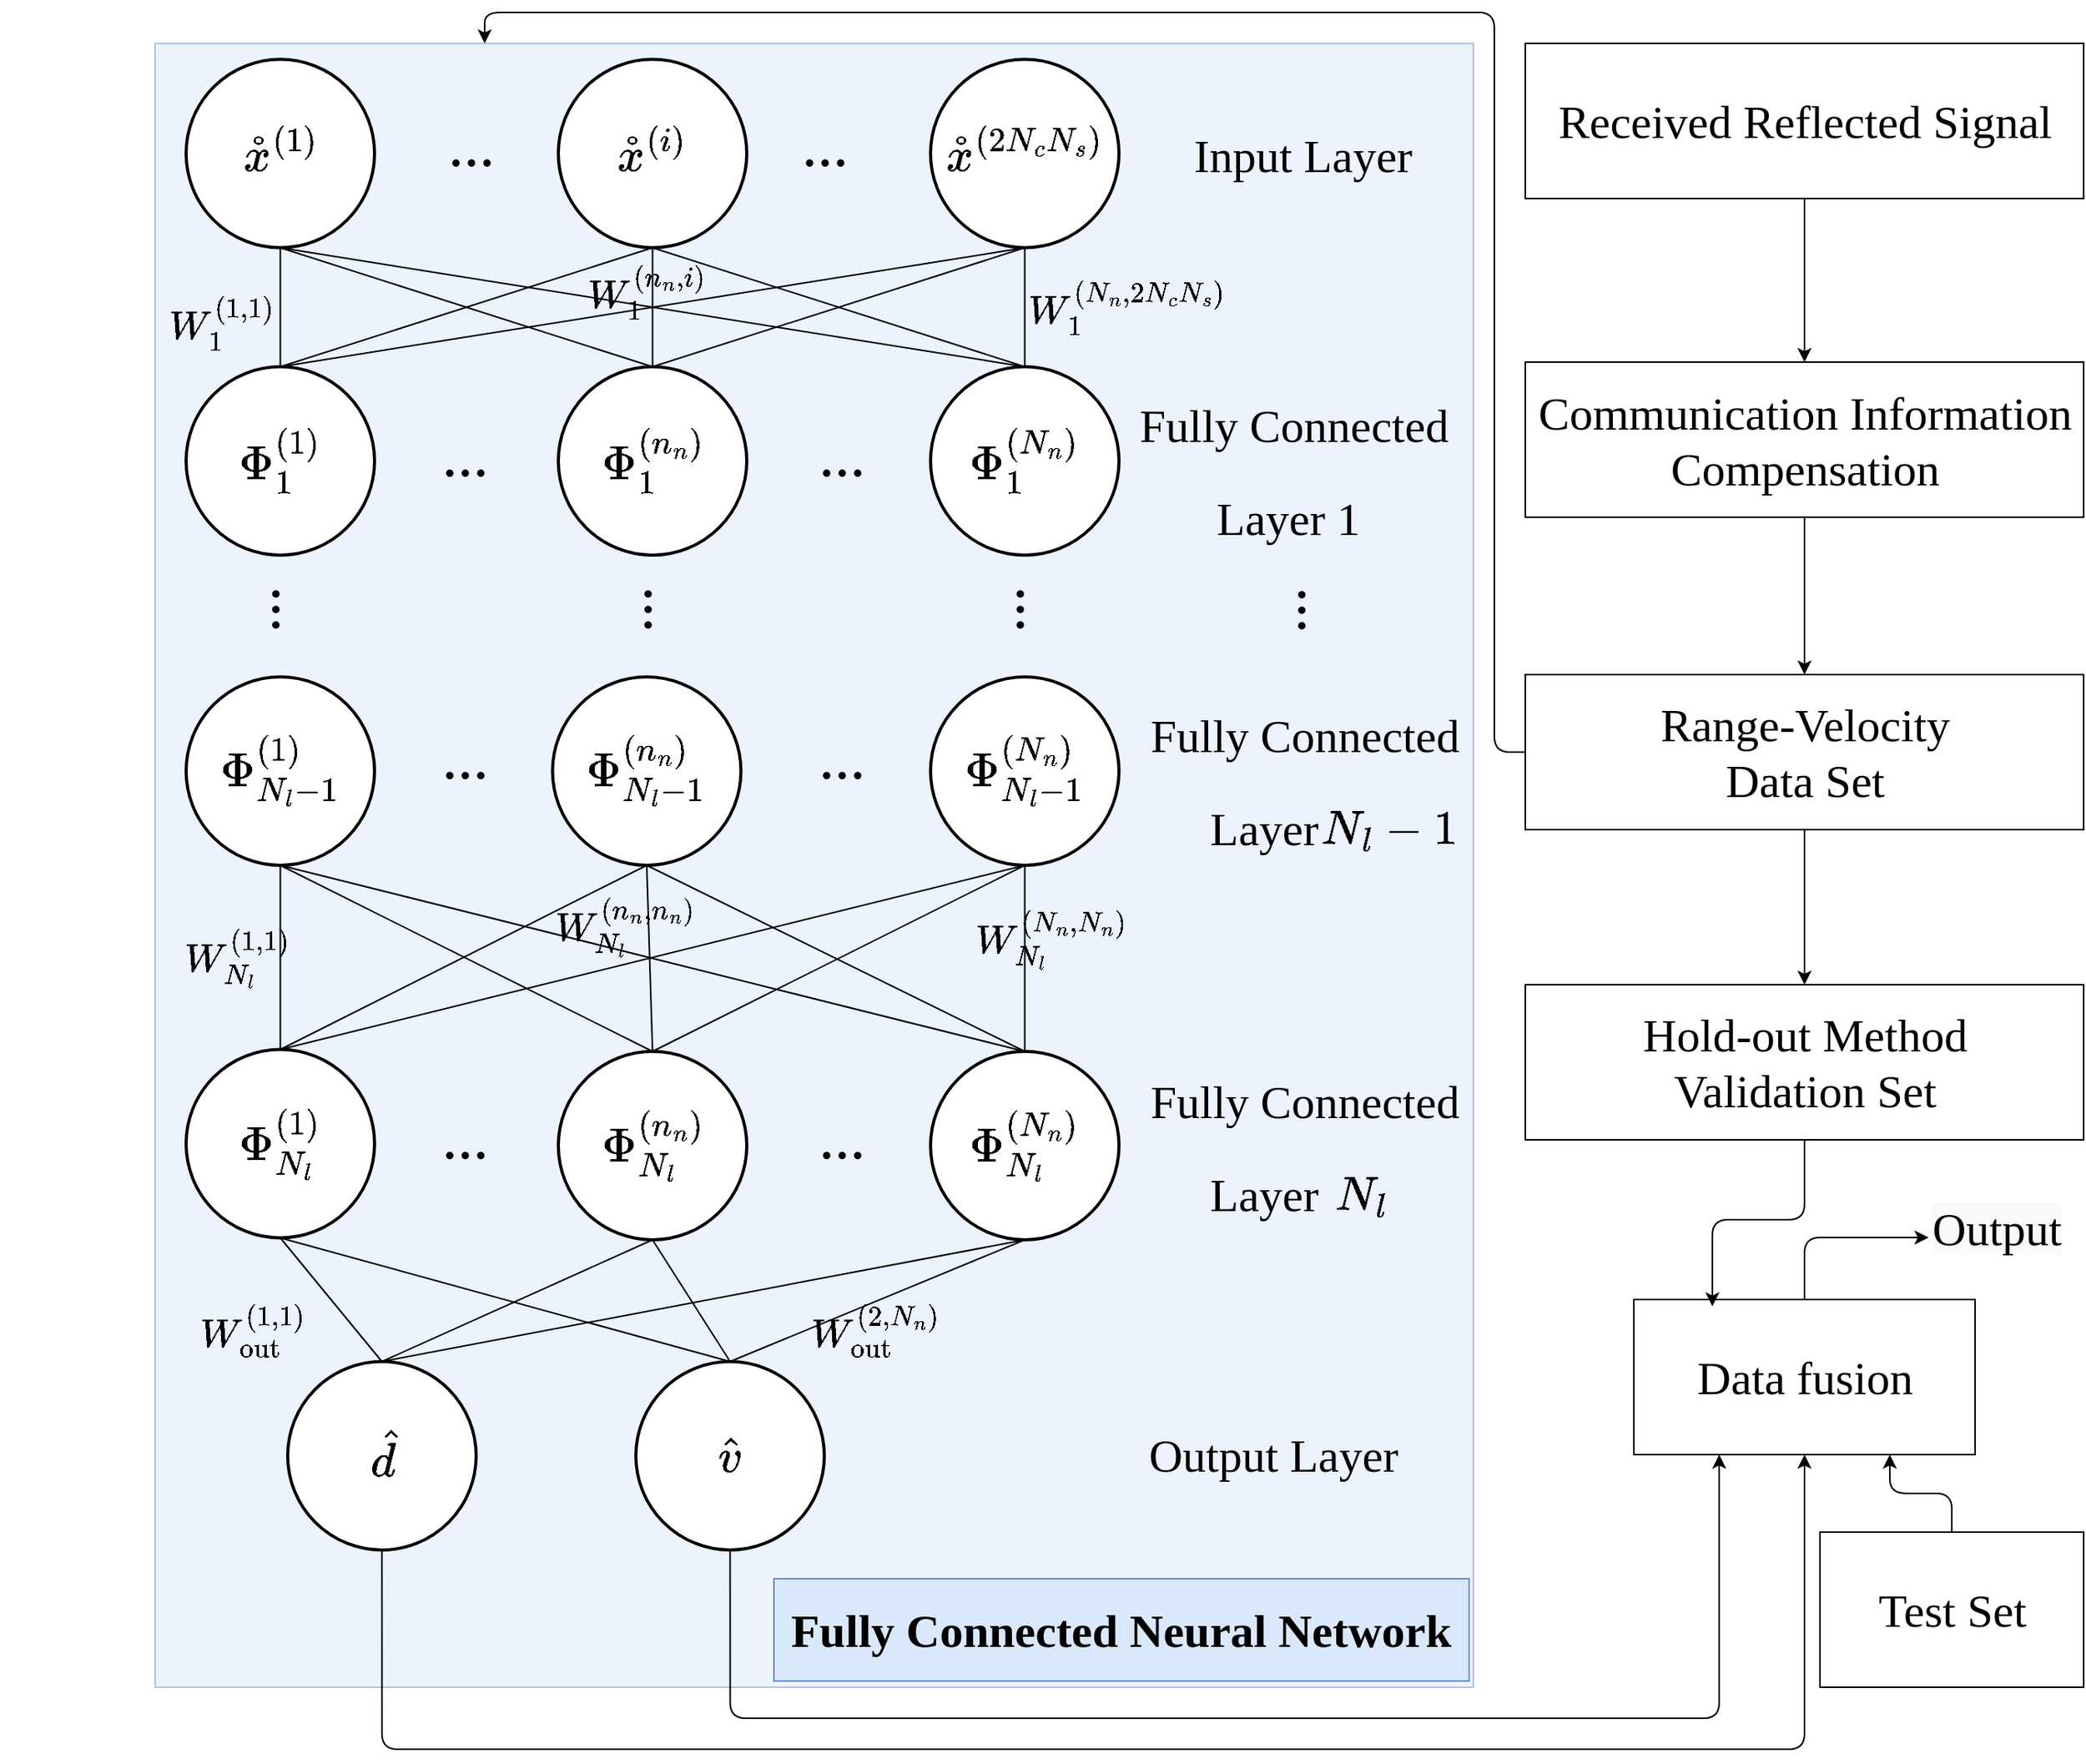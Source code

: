 <mxfile version="20.8.21" type="github"><diagram id="Nr91gBnzZNPVa7OQCYuw" name="第 1 页"><mxGraphModel dx="2608" dy="576" grid="1" gridSize="10" guides="1" tooltips="1" connect="1" arrows="1" fold="1" page="1" pageScale="1" pageWidth="827" pageHeight="1169" math="1" shadow="0"><root><mxCell id="0"/><mxCell id="1" parent="0"/><mxCell id="OwIFoiRJL9QfCj11o62w-57" value="" style="rounded=0;whiteSpace=wrap;html=1;fontFamily=Times New Roman;fontSize=30;fillColor=#dae8fc;strokeColor=#6c8ebf;opacity=50;" parent="1" vertex="1"><mxGeometry x="-960" y="390" width="850" height="1060" as="geometry"/></mxCell><mxCell id="M2UcmTgwvu7eOfn9CfLt-80" style="edgeStyle=orthogonalEdgeStyle;rounded=1;orthogonalLoop=1;jettySize=auto;html=1;exitX=0.5;exitY=1;exitDx=0;exitDy=0;entryX=0.5;entryY=0;entryDx=0;entryDy=0;fontFamily=Times New Roman;fontSize=30;endArrow=classic;endFill=1;" parent="1" source="OwIFoiRJL9QfCj11o62w-5" target="OwIFoiRJL9QfCj11o62w-6" edge="1"><mxGeometry relative="1" as="geometry"/></mxCell><mxCell id="OwIFoiRJL9QfCj11o62w-5" value="&lt;font style=&quot;font-size: 30px;&quot;&gt;Received Reflected Signal&lt;/font&gt;" style="rounded=0;whiteSpace=wrap;html=1;fontFamily=Times New Roman;fontSize=24;" parent="1" vertex="1"><mxGeometry x="-76.5" y="390" width="360" height="100" as="geometry"/></mxCell><mxCell id="M2UcmTgwvu7eOfn9CfLt-79" style="edgeStyle=orthogonalEdgeStyle;rounded=1;orthogonalLoop=1;jettySize=auto;html=1;exitX=0.5;exitY=1;exitDx=0;exitDy=0;entryX=0.5;entryY=0;entryDx=0;entryDy=0;fontFamily=Times New Roman;fontSize=30;endArrow=classic;endFill=1;" parent="1" source="OwIFoiRJL9QfCj11o62w-6" target="OwIFoiRJL9QfCj11o62w-74" edge="1"><mxGeometry relative="1" as="geometry"/></mxCell><mxCell id="OwIFoiRJL9QfCj11o62w-6" value="&lt;font style=&quot;font-size: 30px;&quot;&gt;Communication Information Compensation&lt;/font&gt;" style="rounded=0;whiteSpace=wrap;html=1;fontFamily=Times New Roman;fontSize=24;" parent="1" vertex="1"><mxGeometry x="-76.5" y="595.5" width="360" height="100" as="geometry"/></mxCell><mxCell id="M2UcmTgwvu7eOfn9CfLt-77" style="edgeStyle=orthogonalEdgeStyle;rounded=1;orthogonalLoop=1;jettySize=auto;html=1;exitX=0.5;exitY=0;exitDx=0;exitDy=0;entryX=0;entryY=0.5;entryDx=0;entryDy=0;fontFamily=Times New Roman;fontSize=30;endArrow=classic;endFill=1;" parent="1" source="OwIFoiRJL9QfCj11o62w-9" target="M2UcmTgwvu7eOfn9CfLt-67" edge="1"><mxGeometry relative="1" as="geometry"/></mxCell><mxCell id="OwIFoiRJL9QfCj11o62w-9" value="&lt;font style=&quot;font-size: 30px;&quot;&gt;Data fusion&lt;/font&gt;" style="rounded=0;whiteSpace=wrap;html=1;fontFamily=Times New Roman;fontSize=24;" parent="1" vertex="1"><mxGeometry x="-6.5" y="1200" width="220" height="100" as="geometry"/></mxCell><mxCell id="OwIFoiRJL9QfCj11o62w-21" value="&lt;font style=&quot;font-size: 40px;&quot;&gt;...&lt;/font&gt;" style="text;html=1;strokeColor=none;fillColor=none;align=center;verticalAlign=middle;whiteSpace=wrap;rounded=0;fontFamily=Times New Roman;fontSize=30;movable=1;resizable=1;rotatable=1;deletable=1;editable=1;connectable=1;" parent="1" vertex="1"><mxGeometry x="-558" y="440" width="60" height="30" as="geometry"/></mxCell><mxCell id="OwIFoiRJL9QfCj11o62w-37" value="&lt;font style=&quot;font-size: 30px;&quot;&gt;Input Layer&amp;nbsp;&lt;/font&gt;" style="text;html=1;strokeColor=none;fillColor=none;align=center;verticalAlign=middle;whiteSpace=wrap;rounded=0;fontFamily=Times New Roman;fontSize=50;" parent="1" vertex="1"><mxGeometry x="-356.5" y="440" width="280" height="30" as="geometry"/></mxCell><mxCell id="M2UcmTgwvu7eOfn9CfLt-72" style="edgeStyle=none;rounded=0;orthogonalLoop=1;jettySize=auto;html=1;exitX=0.5;exitY=1;exitDx=0;exitDy=0;entryX=0.5;entryY=0;entryDx=0;entryDy=0;fontFamily=Times New Roman;fontSize=30;endArrow=classic;endFill=1;" parent="1" source="OwIFoiRJL9QfCj11o62w-74" target="OwIFoiRJL9QfCj11o62w-76" edge="1"><mxGeometry relative="1" as="geometry"/></mxCell><mxCell id="M2UcmTgwvu7eOfn9CfLt-78" style="edgeStyle=orthogonalEdgeStyle;rounded=1;orthogonalLoop=1;jettySize=auto;html=1;exitX=0;exitY=0.5;exitDx=0;exitDy=0;entryX=0.25;entryY=0;entryDx=0;entryDy=0;fontFamily=Times New Roman;fontSize=30;endArrow=classic;endFill=1;" parent="1" source="OwIFoiRJL9QfCj11o62w-74" target="OwIFoiRJL9QfCj11o62w-57" edge="1"><mxGeometry relative="1" as="geometry"/></mxCell><mxCell id="OwIFoiRJL9QfCj11o62w-74" value="&lt;font style=&quot;font-size: 30px;&quot;&gt;Range-Velocity &lt;br&gt;Data Set&lt;/font&gt;" style="rounded=0;whiteSpace=wrap;html=1;fontFamily=Times New Roman;fontSize=24;" parent="1" vertex="1"><mxGeometry x="-76.5" y="797" width="360" height="100" as="geometry"/></mxCell><mxCell id="M2UcmTgwvu7eOfn9CfLt-76" style="edgeStyle=orthogonalEdgeStyle;rounded=1;orthogonalLoop=1;jettySize=auto;html=1;exitX=0.5;exitY=1;exitDx=0;exitDy=0;entryX=0.23;entryY=0.044;entryDx=0;entryDy=0;entryPerimeter=0;fontFamily=Times New Roman;fontSize=30;endArrow=classic;endFill=1;" parent="1" source="OwIFoiRJL9QfCj11o62w-76" target="OwIFoiRJL9QfCj11o62w-9" edge="1"><mxGeometry relative="1" as="geometry"/></mxCell><mxCell id="OwIFoiRJL9QfCj11o62w-76" value="&lt;font style=&quot;font-size: 30px;&quot;&gt;Hold-out Method&lt;br&gt;Validation Set&lt;/font&gt;" style="rounded=0;whiteSpace=wrap;html=1;fontFamily=Times New Roman;fontSize=24;" parent="1" vertex="1"><mxGeometry x="-76.5" y="997" width="360" height="100" as="geometry"/></mxCell><mxCell id="M2UcmTgwvu7eOfn9CfLt-81" style="edgeStyle=orthogonalEdgeStyle;rounded=1;orthogonalLoop=1;jettySize=auto;html=1;exitX=0.5;exitY=0;exitDx=0;exitDy=0;fontFamily=Times New Roman;fontSize=30;endArrow=classic;endFill=1;entryX=0.75;entryY=1;entryDx=0;entryDy=0;" parent="1" source="OwIFoiRJL9QfCj11o62w-77" target="OwIFoiRJL9QfCj11o62w-9" edge="1"><mxGeometry relative="1" as="geometry"><mxPoint x="280" y="1180" as="targetPoint"/></mxGeometry></mxCell><mxCell id="OwIFoiRJL9QfCj11o62w-77" value="&lt;font style=&quot;font-size: 30px;&quot;&gt;Test Set&lt;/font&gt;" style="rounded=0;whiteSpace=wrap;html=1;fontFamily=Times New Roman;fontSize=24;" parent="1" vertex="1"><mxGeometry x="113.5" y="1350" width="170" height="100" as="geometry"/></mxCell><mxCell id="M2UcmTgwvu7eOfn9CfLt-47" style="edgeStyle=none;rounded=0;orthogonalLoop=1;jettySize=auto;html=1;exitX=0.5;exitY=1;exitDx=0;exitDy=0;entryX=0.5;entryY=0;entryDx=0;entryDy=0;fontSize=40;endArrow=none;endFill=0;movable=0;resizable=0;rotatable=0;deletable=0;editable=0;connectable=0;" parent="1" source="M2UcmTgwvu7eOfn9CfLt-4" target="M2UcmTgwvu7eOfn9CfLt-13" edge="1"><mxGeometry relative="1" as="geometry"/></mxCell><mxCell id="M2UcmTgwvu7eOfn9CfLt-48" style="edgeStyle=none;rounded=0;orthogonalLoop=1;jettySize=auto;html=1;exitX=0.5;exitY=1;exitDx=0;exitDy=0;entryX=0.5;entryY=0;entryDx=0;entryDy=0;fontSize=40;endArrow=none;endFill=0;movable=0;resizable=0;rotatable=0;deletable=0;editable=0;connectable=0;" parent="1" source="M2UcmTgwvu7eOfn9CfLt-4" target="M2UcmTgwvu7eOfn9CfLt-14" edge="1"><mxGeometry relative="1" as="geometry"/></mxCell><mxCell id="M2UcmTgwvu7eOfn9CfLt-49" style="edgeStyle=none;rounded=0;orthogonalLoop=1;jettySize=auto;html=1;exitX=0.5;exitY=1;exitDx=0;exitDy=0;entryX=0.5;entryY=0;entryDx=0;entryDy=0;fontSize=40;endArrow=none;endFill=0;movable=0;resizable=0;rotatable=0;deletable=0;editable=0;connectable=0;" parent="1" source="M2UcmTgwvu7eOfn9CfLt-4" target="M2UcmTgwvu7eOfn9CfLt-15" edge="1"><mxGeometry relative="1" as="geometry"/></mxCell><mxCell id="M2UcmTgwvu7eOfn9CfLt-4" value="&lt;span style=&quot;font-family: &amp;quot;Times New Roman&amp;quot;; font-size: 30px;&quot;&gt;$$\mathring{x}^{(2N_cN_s)}$$&lt;/span&gt;" style="ellipse;whiteSpace=wrap;html=1;aspect=fixed;strokeWidth=2;" parent="1" vertex="1"><mxGeometry x="-460" y="400.25" width="121.5" height="121.5" as="geometry"/></mxCell><mxCell id="M2UcmTgwvu7eOfn9CfLt-44" style="edgeStyle=none;rounded=0;orthogonalLoop=1;jettySize=auto;html=1;exitX=0.5;exitY=1;exitDx=0;exitDy=0;entryX=0.5;entryY=0;entryDx=0;entryDy=0;fontSize=40;endArrow=none;endFill=0;movable=0;resizable=0;rotatable=0;deletable=0;editable=0;connectable=0;" parent="1" source="M2UcmTgwvu7eOfn9CfLt-5" target="M2UcmTgwvu7eOfn9CfLt-13" edge="1"><mxGeometry relative="1" as="geometry"/></mxCell><mxCell id="M2UcmTgwvu7eOfn9CfLt-45" style="edgeStyle=none;rounded=0;orthogonalLoop=1;jettySize=auto;html=1;exitX=0.5;exitY=1;exitDx=0;exitDy=0;entryX=0.5;entryY=0;entryDx=0;entryDy=0;fontSize=40;endArrow=none;endFill=0;movable=0;resizable=0;rotatable=0;deletable=0;editable=0;connectable=0;" parent="1" source="M2UcmTgwvu7eOfn9CfLt-5" target="M2UcmTgwvu7eOfn9CfLt-14" edge="1"><mxGeometry relative="1" as="geometry"/></mxCell><mxCell id="M2UcmTgwvu7eOfn9CfLt-46" style="edgeStyle=none;rounded=0;orthogonalLoop=1;jettySize=auto;html=1;exitX=0.5;exitY=1;exitDx=0;exitDy=0;entryX=0.5;entryY=0;entryDx=0;entryDy=0;fontSize=40;endArrow=none;endFill=0;movable=0;resizable=0;rotatable=0;deletable=0;editable=0;connectable=0;" parent="1" source="M2UcmTgwvu7eOfn9CfLt-5" target="M2UcmTgwvu7eOfn9CfLt-15" edge="1"><mxGeometry relative="1" as="geometry"/></mxCell><mxCell id="M2UcmTgwvu7eOfn9CfLt-5" value="&lt;span style=&quot;font-family: &amp;quot;Times New Roman&amp;quot;; font-size: 30px;&quot;&gt;$$\mathring{x}^{(i)}$$&lt;/span&gt;" style="ellipse;whiteSpace=wrap;html=1;aspect=fixed;strokeWidth=2;" parent="1" vertex="1"><mxGeometry x="-700" y="400.25" width="121.5" height="121.5" as="geometry"/></mxCell><mxCell id="M2UcmTgwvu7eOfn9CfLt-38" style="edgeStyle=none;rounded=0;orthogonalLoop=1;jettySize=auto;html=1;exitX=0.5;exitY=1;exitDx=0;exitDy=0;entryX=0.5;entryY=0;entryDx=0;entryDy=0;fontSize=40;endArrow=none;endFill=0;movable=0;resizable=0;rotatable=0;deletable=0;editable=0;connectable=0;" parent="1" source="M2UcmTgwvu7eOfn9CfLt-9" target="M2UcmTgwvu7eOfn9CfLt-13" edge="1"><mxGeometry relative="1" as="geometry"/></mxCell><mxCell id="M2UcmTgwvu7eOfn9CfLt-39" style="edgeStyle=none;rounded=0;orthogonalLoop=1;jettySize=auto;html=1;exitX=0.5;exitY=1;exitDx=0;exitDy=0;entryX=0.5;entryY=0;entryDx=0;entryDy=0;fontSize=40;endArrow=none;endFill=0;movable=0;resizable=0;rotatable=0;deletable=0;editable=0;connectable=0;" parent="1" source="M2UcmTgwvu7eOfn9CfLt-9" target="M2UcmTgwvu7eOfn9CfLt-14" edge="1"><mxGeometry relative="1" as="geometry"/></mxCell><mxCell id="M2UcmTgwvu7eOfn9CfLt-40" style="edgeStyle=none;rounded=0;orthogonalLoop=1;jettySize=auto;html=1;exitX=0.5;exitY=1;exitDx=0;exitDy=0;entryX=0.5;entryY=0;entryDx=0;entryDy=0;fontSize=40;endArrow=none;endFill=0;movable=0;resizable=0;rotatable=0;deletable=0;editable=0;connectable=0;" parent="1" source="M2UcmTgwvu7eOfn9CfLt-9" target="M2UcmTgwvu7eOfn9CfLt-15" edge="1"><mxGeometry relative="1" as="geometry"/></mxCell><mxCell id="M2UcmTgwvu7eOfn9CfLt-9" value="&lt;span style=&quot;font-family: &amp;quot;Times New Roman&amp;quot;; font-size: 30px;&quot;&gt;$$\mathring{x}^{(1)}$$&lt;/span&gt;" style="ellipse;whiteSpace=wrap;html=1;aspect=fixed;strokeWidth=2;" parent="1" vertex="1"><mxGeometry x="-940" y="400.25" width="121.5" height="121.5" as="geometry"/></mxCell><mxCell id="M2UcmTgwvu7eOfn9CfLt-11" value="&lt;font style=&quot;font-size: 40px;&quot;&gt;...&lt;/font&gt;" style="text;html=1;strokeColor=none;fillColor=none;align=center;verticalAlign=middle;whiteSpace=wrap;rounded=0;fontFamily=Times New Roman;fontSize=30;movable=1;resizable=1;rotatable=1;deletable=1;editable=1;connectable=1;" parent="1" vertex="1"><mxGeometry x="-786.5" y="440" width="60" height="30" as="geometry"/></mxCell><mxCell id="M2UcmTgwvu7eOfn9CfLt-13" value="&lt;span style=&quot;font-family: &amp;quot;Times New Roman&amp;quot;; font-size: 30px;&quot;&gt;$${\Phi}_{1}^{(1)}$$&lt;/span&gt;" style="ellipse;whiteSpace=wrap;html=1;aspect=fixed;strokeWidth=2;" parent="1" vertex="1"><mxGeometry x="-940" y="598.5" width="121.5" height="121.5" as="geometry"/></mxCell><mxCell id="M2UcmTgwvu7eOfn9CfLt-14" value="&lt;span style=&quot;font-family: &amp;quot;Times New Roman&amp;quot;; font-size: 30px;&quot;&gt;$${\Phi}_{1}^{(n_n)}$$&lt;/span&gt;" style="ellipse;whiteSpace=wrap;html=1;aspect=fixed;strokeWidth=2;" parent="1" vertex="1"><mxGeometry x="-700" y="598.5" width="121.5" height="121.5" as="geometry"/></mxCell><mxCell id="M2UcmTgwvu7eOfn9CfLt-15" value="&lt;span style=&quot;font-family: &amp;quot;Times New Roman&amp;quot;; font-size: 30px;&quot;&gt;$${\Phi}_{1}^{(N_n)}$$&lt;/span&gt;" style="ellipse;whiteSpace=wrap;html=1;aspect=fixed;strokeWidth=2;" parent="1" vertex="1"><mxGeometry x="-460" y="598.5" width="121.5" height="121.5" as="geometry"/></mxCell><mxCell id="M2UcmTgwvu7eOfn9CfLt-16" value="&lt;font style=&quot;font-size: 40px;&quot;&gt;...&lt;/font&gt;" style="text;html=1;strokeColor=none;fillColor=none;align=center;verticalAlign=middle;whiteSpace=wrap;rounded=0;fontFamily=Times New Roman;fontSize=30;movable=1;resizable=1;rotatable=1;deletable=1;editable=1;connectable=1;" parent="1" vertex="1"><mxGeometry x="-547.25" y="640" width="60" height="30" as="geometry"/></mxCell><mxCell id="M2UcmTgwvu7eOfn9CfLt-59" style="edgeStyle=none;rounded=0;orthogonalLoop=1;jettySize=auto;html=1;exitX=0.5;exitY=1;exitDx=0;exitDy=0;entryX=0.5;entryY=0;entryDx=0;entryDy=0;fontSize=40;endArrow=none;endFill=0;movable=0;resizable=0;rotatable=0;deletable=0;editable=0;connectable=0;" parent="1" source="M2UcmTgwvu7eOfn9CfLt-22" target="XeoROwiILn2AdARiK8tl-6" edge="1"><mxGeometry relative="1" as="geometry"><mxPoint x="-879.25" y="1100" as="targetPoint"/></mxGeometry></mxCell><mxCell id="XeoROwiILn2AdARiK8tl-16" style="edgeStyle=none;rounded=0;orthogonalLoop=1;jettySize=auto;html=1;exitX=0.5;exitY=1;exitDx=0;exitDy=0;entryX=0.5;entryY=0;entryDx=0;entryDy=0;endArrow=none;endFill=0;movable=0;resizable=0;rotatable=0;deletable=0;editable=0;connectable=0;" parent="1" source="M2UcmTgwvu7eOfn9CfLt-22" target="XeoROwiILn2AdARiK8tl-5" edge="1"><mxGeometry relative="1" as="geometry"><mxPoint x="-749.25" y="1100" as="targetPoint"/></mxGeometry></mxCell><mxCell id="M2UcmTgwvu7eOfn9CfLt-22" value="&lt;span style=&quot;font-family: &amp;quot;Times New Roman&amp;quot;; font-size: 30px;&quot;&gt;$${\Phi}_{N_l}^{(1)}$$&lt;/span&gt;" style="ellipse;whiteSpace=wrap;html=1;aspect=fixed;strokeWidth=2;" parent="1" vertex="1"><mxGeometry x="-940" y="1038.75" width="121.5" height="121.5" as="geometry"/></mxCell><mxCell id="M2UcmTgwvu7eOfn9CfLt-60" style="edgeStyle=none;rounded=0;orthogonalLoop=1;jettySize=auto;html=1;exitX=0.5;exitY=1;exitDx=0;exitDy=0;fontSize=40;endArrow=none;endFill=0;entryX=0.5;entryY=0;entryDx=0;entryDy=0;movable=0;resizable=0;rotatable=0;deletable=0;editable=0;connectable=0;" parent="1" source="M2UcmTgwvu7eOfn9CfLt-23" target="XeoROwiILn2AdARiK8tl-5" edge="1"><mxGeometry relative="1" as="geometry"><mxPoint x="-879.25" y="1100" as="targetPoint"/></mxGeometry></mxCell><mxCell id="XeoROwiILn2AdARiK8tl-19" style="edgeStyle=none;rounded=0;orthogonalLoop=1;jettySize=auto;html=1;exitX=0.5;exitY=1;exitDx=0;exitDy=0;entryX=0.5;entryY=0;entryDx=0;entryDy=0;endArrow=none;endFill=0;movable=0;resizable=0;rotatable=0;deletable=0;editable=0;connectable=0;" parent="1" source="M2UcmTgwvu7eOfn9CfLt-23" target="XeoROwiILn2AdARiK8tl-6" edge="1"><mxGeometry relative="1" as="geometry"><mxPoint x="-749.25" y="1100" as="targetPoint"/></mxGeometry></mxCell><mxCell id="M2UcmTgwvu7eOfn9CfLt-23" value="&lt;span style=&quot;font-family: &amp;quot;Times New Roman&amp;quot;; font-size: 30px;&quot;&gt;$${\Phi}_{N_l}^{(n_n)}$$&lt;/span&gt;" style="ellipse;whiteSpace=wrap;html=1;aspect=fixed;strokeWidth=2;" parent="1" vertex="1"><mxGeometry x="-700" y="1040" width="121.5" height="121.5" as="geometry"/></mxCell><mxCell id="M2UcmTgwvu7eOfn9CfLt-61" style="edgeStyle=none;rounded=0;orthogonalLoop=1;jettySize=auto;html=1;exitX=0.5;exitY=1;exitDx=0;exitDy=0;fontSize=40;endArrow=none;endFill=0;entryX=0.5;entryY=0;entryDx=0;entryDy=0;movable=0;resizable=0;rotatable=0;deletable=0;editable=0;connectable=0;" parent="1" source="M2UcmTgwvu7eOfn9CfLt-24" target="XeoROwiILn2AdARiK8tl-5" edge="1"><mxGeometry relative="1" as="geometry"><mxPoint x="-879.25" y="1100" as="targetPoint"/></mxGeometry></mxCell><mxCell id="XeoROwiILn2AdARiK8tl-20" style="edgeStyle=none;rounded=0;orthogonalLoop=1;jettySize=auto;html=1;exitX=0.5;exitY=1;exitDx=0;exitDy=0;entryX=0.5;entryY=0;entryDx=0;entryDy=0;endArrow=none;endFill=0;movable=0;resizable=0;rotatable=0;deletable=0;editable=0;connectable=0;" parent="1" source="M2UcmTgwvu7eOfn9CfLt-24" target="XeoROwiILn2AdARiK8tl-6" edge="1"><mxGeometry relative="1" as="geometry"><mxPoint x="-749.25" y="1100" as="targetPoint"/></mxGeometry></mxCell><mxCell id="M2UcmTgwvu7eOfn9CfLt-24" value="&lt;span style=&quot;font-family: &amp;quot;Times New Roman&amp;quot;; font-size: 30px;&quot;&gt;$${\Phi}_{N_l}^{(N_n)}$$&lt;/span&gt;" style="ellipse;whiteSpace=wrap;html=1;aspect=fixed;strokeWidth=2;" parent="1" vertex="1"><mxGeometry x="-460" y="1040" width="121.5" height="121.5" as="geometry"/></mxCell><mxCell id="M2UcmTgwvu7eOfn9CfLt-25" value="&lt;font style=&quot;font-size: 40px;&quot;&gt;...&lt;/font&gt;" style="text;html=1;strokeColor=none;fillColor=none;align=center;verticalAlign=middle;whiteSpace=wrap;rounded=0;fontFamily=Times New Roman;fontSize=30;movable=1;resizable=1;rotatable=1;deletable=1;editable=1;connectable=1;" parent="1" vertex="1"><mxGeometry x="-547.25" y="835" width="60" height="30" as="geometry"/></mxCell><mxCell id="M2UcmTgwvu7eOfn9CfLt-26" value="&lt;font style=&quot;font-size: 40px;&quot;&gt;...&lt;/font&gt;" style="text;html=1;strokeColor=none;fillColor=none;align=center;verticalAlign=middle;whiteSpace=wrap;rounded=0;fontFamily=Times New Roman;fontSize=30;movable=1;resizable=1;rotatable=1;deletable=1;editable=1;connectable=1;" parent="1" vertex="1"><mxGeometry x="-790" y="835" width="60" height="30" as="geometry"/></mxCell><mxCell id="M2UcmTgwvu7eOfn9CfLt-27" value="&lt;font style=&quot;font-size: 40px;&quot;&gt;...&lt;/font&gt;" style="text;html=1;strokeColor=none;fillColor=none;align=center;verticalAlign=middle;whiteSpace=wrap;rounded=0;fontFamily=Times New Roman;fontSize=30;movable=1;resizable=1;rotatable=1;deletable=1;editable=1;connectable=1;rotation=90;" parent="1" vertex="1"><mxGeometry x="-900" y="740" width="60" height="30" as="geometry"/></mxCell><mxCell id="M2UcmTgwvu7eOfn9CfLt-29" value="&lt;font style=&quot;font-size: 40px;&quot;&gt;...&lt;/font&gt;" style="text;html=1;strokeColor=none;fillColor=none;align=center;verticalAlign=middle;whiteSpace=wrap;rounded=0;fontFamily=Times New Roman;fontSize=30;movable=1;resizable=1;rotatable=1;deletable=1;editable=1;connectable=1;rotation=90;" parent="1" vertex="1"><mxGeometry x="-660" y="740" width="60" height="30" as="geometry"/></mxCell><mxCell id="M2UcmTgwvu7eOfn9CfLt-30" value="&lt;font style=&quot;font-size: 40px;&quot;&gt;...&lt;/font&gt;" style="text;html=1;strokeColor=none;fillColor=none;align=center;verticalAlign=middle;whiteSpace=wrap;rounded=0;fontFamily=Times New Roman;fontSize=30;movable=1;resizable=1;rotatable=1;deletable=1;editable=1;connectable=1;rotation=90;" parent="1" vertex="1"><mxGeometry x="-420" y="740" width="60" height="30" as="geometry"/></mxCell><mxCell id="M2UcmTgwvu7eOfn9CfLt-67" value="&lt;span style=&quot;color: rgb(0, 0, 0); font-family: &amp;quot;Times New Roman&amp;quot;; font-style: normal; font-variant-ligatures: normal; font-variant-caps: normal; font-weight: 400; letter-spacing: normal; orphans: 2; text-align: center; text-indent: 0px; text-transform: none; widows: 2; word-spacing: 0px; -webkit-text-stroke-width: 0px; background-color: rgb(248, 249, 250); text-decoration-thickness: initial; text-decoration-style: initial; text-decoration-color: initial; float: none; display: inline !important;&quot;&gt;&lt;font style=&quot;font-size: 30px;&quot;&gt;Output&lt;/font&gt;&lt;/span&gt;" style="text;whiteSpace=wrap;html=1;fontSize=30;fontFamily=Times New Roman;" parent="1" vertex="1"><mxGeometry x="183.5" y="1130" width="100" height="60" as="geometry"/></mxCell><mxCell id="7U1tbbjrAaeNdRE5ZruC-3" style="edgeStyle=orthogonalEdgeStyle;rounded=0;orthogonalLoop=1;jettySize=auto;html=1;exitX=0.5;exitY=1;exitDx=0;exitDy=0;" parent="1" edge="1"><mxGeometry relative="1" as="geometry"><mxPoint x="-183" y="877.5" as="sourcePoint"/><mxPoint x="-183" y="877.5" as="targetPoint"/></mxGeometry></mxCell><mxCell id="7U1tbbjrAaeNdRE5ZruC-4" value="&lt;font style=&quot;font-size: 40px;&quot;&gt;...&lt;/font&gt;" style="text;html=1;strokeColor=none;fillColor=none;align=center;verticalAlign=middle;whiteSpace=wrap;rounded=0;fontFamily=Times New Roman;fontSize=30;movable=1;resizable=1;rotatable=1;deletable=1;editable=1;connectable=1;rotation=90;" parent="1" vertex="1"><mxGeometry x="-238.5" y="740" width="60" height="30" as="geometry"/></mxCell><mxCell id="t0eo6kWqra9Wq7suAkri-11" value="&lt;font style=&quot;font-size: 30px;&quot;&gt;Fully Connected &lt;br&gt;Layer 1&amp;nbsp;&lt;/font&gt;" style="text;html=1;strokeColor=none;fillColor=none;align=center;verticalAlign=middle;whiteSpace=wrap;rounded=0;fontFamily=Times New Roman;fontSize=50;" parent="1" vertex="1"><mxGeometry x="-369.25" y="598.5" width="287" height="120" as="geometry"/></mxCell><mxCell id="t0eo6kWqra9Wq7suAkri-18" value="&lt;font style=&quot;font-size: 25px;&quot;&gt;$${W}^{(1,1)}_1$$&lt;/font&gt;" style="text;html=1;strokeColor=none;fillColor=none;align=center;verticalAlign=middle;whiteSpace=wrap;rounded=0;fontFamily=Times New Roman;fontSize=50;" parent="1" vertex="1"><mxGeometry x="-1060" y="510" width="287" height="120" as="geometry"/></mxCell><mxCell id="6lGiRCO-KDSi75rr7EYO-4" style="edgeStyle=orthogonalEdgeStyle;rounded=1;orthogonalLoop=1;jettySize=auto;html=1;exitX=0.5;exitY=1;exitDx=0;exitDy=0;entryX=0.5;entryY=1;entryDx=0;entryDy=0;" parent="1" source="XeoROwiILn2AdARiK8tl-6" target="OwIFoiRJL9QfCj11o62w-9" edge="1"><mxGeometry relative="1" as="geometry"><Array as="points"><mxPoint x="-814" y="1490"/><mxPoint x="104" y="1490"/></Array></mxGeometry></mxCell><mxCell id="XeoROwiILn2AdARiK8tl-6" value="&lt;span style=&quot;font-family: &amp;quot;Times New Roman&amp;quot;; font-size: 30px;&quot;&gt;$$\hat{d}$$&lt;/span&gt;" style="ellipse;whiteSpace=wrap;html=1;aspect=fixed;strokeWidth=2;" parent="1" vertex="1"><mxGeometry x="-874.5" y="1240" width="121.5" height="121.5" as="geometry"/></mxCell><mxCell id="6lGiRCO-KDSi75rr7EYO-3" style="edgeStyle=orthogonalEdgeStyle;rounded=1;orthogonalLoop=1;jettySize=auto;html=1;exitX=0.5;exitY=1;exitDx=0;exitDy=0;entryX=0.25;entryY=1;entryDx=0;entryDy=0;" parent="1" source="XeoROwiILn2AdARiK8tl-5" target="OwIFoiRJL9QfCj11o62w-9" edge="1"><mxGeometry relative="1" as="geometry"><Array as="points"><mxPoint x="-589" y="1470"/><mxPoint x="49" y="1470"/></Array></mxGeometry></mxCell><mxCell id="XeoROwiILn2AdARiK8tl-5" value="&lt;span style=&quot;font-family: &amp;quot;Times New Roman&amp;quot;; font-size: 30px;&quot;&gt;$$\hat{v}$$&lt;/span&gt;" style="ellipse;whiteSpace=wrap;html=1;aspect=fixed;strokeWidth=2;" parent="1" vertex="1"><mxGeometry x="-650" y="1240" width="121.5" height="121.5" as="geometry"/></mxCell><mxCell id="XeoROwiILn2AdARiK8tl-13" value="&lt;span style=&quot;font-family: &amp;quot;Times New Roman&amp;quot;; font-size: 30px;&quot;&gt;Output Layer&amp;nbsp;&lt;/span&gt;" style="text;whiteSpace=wrap;html=1;align=center;" parent="1" vertex="1"><mxGeometry x="-400.5" y="1275.75" width="330" height="50" as="geometry"/></mxCell><mxCell id="XeoROwiILn2AdARiK8tl-31" value="&lt;font style=&quot;font-size: 40px;&quot;&gt;...&lt;/font&gt;" style="text;html=1;strokeColor=none;fillColor=none;align=center;verticalAlign=middle;whiteSpace=wrap;rounded=0;fontFamily=Times New Roman;fontSize=30;movable=1;resizable=1;rotatable=1;deletable=1;editable=1;connectable=1;" parent="1" vertex="1"><mxGeometry x="-790" y="640" width="60" height="30" as="geometry"/></mxCell><mxCell id="XeoROwiILn2AdARiK8tl-33" value="&lt;span style=&quot;font-size: 25px;&quot;&gt;$${W}^{(N_n,2N_cN_s)}_1$$&lt;/span&gt;" style="text;html=1;strokeColor=none;fillColor=none;align=center;verticalAlign=middle;whiteSpace=wrap;rounded=0;fontFamily=Times New Roman;fontSize=50;" parent="1" vertex="1"><mxGeometry x="-477" y="500" width="287" height="120" as="geometry"/></mxCell><mxCell id="XeoROwiILn2AdARiK8tl-34" value="&lt;font style=&quot;font-size: 25px;&quot;&gt;$${W}^{(n_n,i)}_1$$&lt;/font&gt;" style="text;html=1;strokeColor=none;fillColor=none;align=center;verticalAlign=middle;whiteSpace=wrap;rounded=0;fontFamily=Times New Roman;fontSize=50;" parent="1" vertex="1"><mxGeometry x="-786.5" y="490" width="287" height="120" as="geometry"/></mxCell><mxCell id="XeoROwiILn2AdARiK8tl-37" value="&lt;font style=&quot;font-size: 25px;&quot;&gt;$${W}^{(1,1)}_\text{out}$$&lt;/font&gt;" style="text;html=1;strokeColor=none;fillColor=none;align=center;verticalAlign=middle;whiteSpace=wrap;rounded=0;fontFamily=Times New Roman;fontSize=50;" parent="1" vertex="1"><mxGeometry x="-1040" y="1160.25" width="287" height="120" as="geometry"/></mxCell><mxCell id="XeoROwiILn2AdARiK8tl-38" value="&lt;font style=&quot;font-size: 25px;&quot;&gt;$${W}^{(2,N_n)}_\text{out}$$&lt;/font&gt;" style="text;html=1;strokeColor=none;fillColor=none;align=center;verticalAlign=middle;whiteSpace=wrap;rounded=0;fontFamily=Times New Roman;fontSize=50;" parent="1" vertex="1"><mxGeometry x="-639" y="1160.25" width="287" height="120" as="geometry"/></mxCell><mxCell id="XeoROwiILn2AdARiK8tl-40" style="edgeStyle=none;rounded=0;orthogonalLoop=1;jettySize=auto;html=1;exitX=0.5;exitY=1;exitDx=0;exitDy=0;entryX=0.5;entryY=0;entryDx=0;entryDy=0;fontSize=25;endArrow=none;endFill=0;movable=0;resizable=0;rotatable=0;deletable=0;editable=0;connectable=0;" parent="1" source="XeoROwiILn2AdARiK8tl-39" target="M2UcmTgwvu7eOfn9CfLt-22" edge="1"><mxGeometry relative="1" as="geometry"/></mxCell><mxCell id="XeoROwiILn2AdARiK8tl-48" style="edgeStyle=none;rounded=0;orthogonalLoop=1;jettySize=auto;html=1;exitX=0.5;exitY=1;exitDx=0;exitDy=0;fontSize=25;endArrow=none;endFill=0;entryX=0.5;entryY=0;entryDx=0;entryDy=0;movable=0;resizable=0;rotatable=0;deletable=0;editable=0;connectable=0;" parent="1" source="XeoROwiILn2AdARiK8tl-39" target="M2UcmTgwvu7eOfn9CfLt-23" edge="1"><mxGeometry relative="1" as="geometry"><mxPoint x="-640" y="1040" as="targetPoint"/></mxGeometry></mxCell><mxCell id="XeoROwiILn2AdARiK8tl-49" style="edgeStyle=none;rounded=0;orthogonalLoop=1;jettySize=auto;html=1;exitX=0.5;exitY=1;exitDx=0;exitDy=0;entryX=0.5;entryY=0;entryDx=0;entryDy=0;fontSize=25;endArrow=none;endFill=0;movable=0;resizable=0;rotatable=0;deletable=0;editable=0;connectable=0;" parent="1" source="XeoROwiILn2AdARiK8tl-39" target="M2UcmTgwvu7eOfn9CfLt-24" edge="1"><mxGeometry relative="1" as="geometry"/></mxCell><mxCell id="XeoROwiILn2AdARiK8tl-39" value="&lt;span style=&quot;font-family: &amp;quot;Times New Roman&amp;quot;; font-size: 30px;&quot;&gt;$${\Phi}_{N_l-1}^{(1)}$$&lt;/span&gt;" style="ellipse;whiteSpace=wrap;html=1;aspect=fixed;strokeWidth=2;" parent="1" vertex="1"><mxGeometry x="-940" y="798.5" width="121.5" height="121.5" as="geometry"/></mxCell><mxCell id="XeoROwiILn2AdARiK8tl-43" style="edgeStyle=none;rounded=0;orthogonalLoop=1;jettySize=auto;html=1;exitX=0.5;exitY=1;exitDx=0;exitDy=0;entryX=0.5;entryY=0;entryDx=0;entryDy=0;fontSize=25;endArrow=none;endFill=0;movable=0;resizable=0;rotatable=0;deletable=0;editable=0;connectable=0;" parent="1" source="XeoROwiILn2AdARiK8tl-41" target="M2UcmTgwvu7eOfn9CfLt-23" edge="1"><mxGeometry relative="1" as="geometry"/></mxCell><mxCell id="XeoROwiILn2AdARiK8tl-50" style="edgeStyle=none;rounded=0;orthogonalLoop=1;jettySize=auto;html=1;exitX=0.5;exitY=1;exitDx=0;exitDy=0;fontSize=25;endArrow=none;endFill=0;entryX=0.5;entryY=0;entryDx=0;entryDy=0;movable=0;resizable=0;rotatable=0;deletable=0;editable=0;connectable=0;" parent="1" source="XeoROwiILn2AdARiK8tl-41" target="M2UcmTgwvu7eOfn9CfLt-24" edge="1"><mxGeometry relative="1" as="geometry"><mxPoint x="-890" y="1050" as="targetPoint"/></mxGeometry></mxCell><mxCell id="XeoROwiILn2AdARiK8tl-51" style="edgeStyle=none;rounded=0;orthogonalLoop=1;jettySize=auto;html=1;exitX=0.5;exitY=1;exitDx=0;exitDy=0;entryX=0.5;entryY=0;entryDx=0;entryDy=0;fontSize=25;endArrow=none;endFill=0;movable=0;resizable=0;rotatable=0;deletable=0;editable=0;connectable=0;" parent="1" source="XeoROwiILn2AdARiK8tl-41" target="M2UcmTgwvu7eOfn9CfLt-22" edge="1"><mxGeometry relative="1" as="geometry"/></mxCell><mxCell id="XeoROwiILn2AdARiK8tl-41" value="&lt;span style=&quot;font-family: &amp;quot;Times New Roman&amp;quot;; font-size: 30px;&quot;&gt;$${\Phi}_{N_l-1}^{(n_n)}$$&lt;/span&gt;" style="ellipse;whiteSpace=wrap;html=1;aspect=fixed;strokeWidth=2;" parent="1" vertex="1"><mxGeometry x="-703.75" y="798.5" width="121.5" height="121.5" as="geometry"/></mxCell><mxCell id="XeoROwiILn2AdARiK8tl-44" style="edgeStyle=none;rounded=0;orthogonalLoop=1;jettySize=auto;html=1;exitX=0.5;exitY=1;exitDx=0;exitDy=0;entryX=0.5;entryY=0;entryDx=0;entryDy=0;fontSize=25;endArrow=none;endFill=0;movable=0;resizable=0;rotatable=0;deletable=0;editable=0;connectable=0;" parent="1" source="XeoROwiILn2AdARiK8tl-42" target="M2UcmTgwvu7eOfn9CfLt-24" edge="1"><mxGeometry relative="1" as="geometry"/></mxCell><mxCell id="XeoROwiILn2AdARiK8tl-52" style="edgeStyle=none;rounded=0;orthogonalLoop=1;jettySize=auto;html=1;exitX=0.5;exitY=1;exitDx=0;exitDy=0;entryX=0.5;entryY=0;entryDx=0;entryDy=0;fontSize=25;endArrow=none;endFill=0;movable=0;resizable=0;rotatable=0;deletable=0;editable=0;connectable=0;" parent="1" source="XeoROwiILn2AdARiK8tl-42" target="M2UcmTgwvu7eOfn9CfLt-22" edge="1"><mxGeometry relative="1" as="geometry"/></mxCell><mxCell id="XeoROwiILn2AdARiK8tl-53" style="edgeStyle=none;rounded=0;orthogonalLoop=1;jettySize=auto;html=1;exitX=0.5;exitY=1;exitDx=0;exitDy=0;entryX=0.5;entryY=0;entryDx=0;entryDy=0;fontSize=25;endArrow=none;endFill=0;movable=0;resizable=0;rotatable=0;deletable=0;editable=0;connectable=0;" parent="1" source="XeoROwiILn2AdARiK8tl-42" target="M2UcmTgwvu7eOfn9CfLt-23" edge="1"><mxGeometry relative="1" as="geometry"/></mxCell><mxCell id="XeoROwiILn2AdARiK8tl-42" value="&lt;span style=&quot;font-family: &amp;quot;Times New Roman&amp;quot;; font-size: 30px;&quot;&gt;$${\Phi}_{N_l-1}^{(N_n)}$$&lt;/span&gt;" style="ellipse;whiteSpace=wrap;html=1;aspect=fixed;strokeWidth=2;" parent="1" vertex="1"><mxGeometry x="-460" y="798.5" width="121.5" height="121.5" as="geometry"/></mxCell><mxCell id="XeoROwiILn2AdARiK8tl-45" value="&lt;font style=&quot;font-size: 25px;&quot;&gt;$${W}^{(1,1)}_{N_l}$$&lt;/font&gt;" style="text;html=1;strokeColor=none;fillColor=none;align=center;verticalAlign=middle;whiteSpace=wrap;rounded=0;fontFamily=Times New Roman;fontSize=50;" parent="1" vertex="1"><mxGeometry x="-1050" y="920" width="287" height="120" as="geometry"/></mxCell><mxCell id="XeoROwiILn2AdARiK8tl-46" value="&lt;font style=&quot;font-size: 25px;&quot;&gt;$${W}^{(n_n,n_n)}_{N_l}$$&lt;/font&gt;" style="text;html=1;strokeColor=none;fillColor=none;align=center;verticalAlign=middle;whiteSpace=wrap;rounded=0;fontFamily=Times New Roman;fontSize=50;" parent="1" vertex="1"><mxGeometry x="-800" y="900" width="287" height="120" as="geometry"/></mxCell><mxCell id="XeoROwiILn2AdARiK8tl-47" value="&lt;font style=&quot;font-size: 25px;&quot;&gt;$${W}^{(N_n,N_n)}_{N_l}$$&lt;/font&gt;" style="text;html=1;strokeColor=none;fillColor=none;align=center;verticalAlign=middle;whiteSpace=wrap;rounded=0;fontFamily=Times New Roman;fontSize=50;" parent="1" vertex="1"><mxGeometry x="-525.5" y="907.75" width="287" height="120" as="geometry"/></mxCell><mxCell id="CB7Ro9h_NJcxQG_lgQYG-1" value="&lt;font style=&quot;font-size: 40px;&quot;&gt;...&lt;/font&gt;" style="text;html=1;strokeColor=none;fillColor=none;align=center;verticalAlign=middle;whiteSpace=wrap;rounded=0;fontFamily=Times New Roman;fontSize=30;movable=1;resizable=1;rotatable=1;deletable=1;editable=1;connectable=1;" parent="1" vertex="1"><mxGeometry x="-790" y="1080" width="60" height="30" as="geometry"/></mxCell><mxCell id="CB7Ro9h_NJcxQG_lgQYG-2" value="&lt;font style=&quot;font-size: 40px;&quot;&gt;...&lt;/font&gt;" style="text;html=1;strokeColor=none;fillColor=none;align=center;verticalAlign=middle;whiteSpace=wrap;rounded=0;fontFamily=Times New Roman;fontSize=30;movable=1;resizable=1;rotatable=1;deletable=1;editable=1;connectable=1;" parent="1" vertex="1"><mxGeometry x="-547.25" y="1080" width="60" height="30" as="geometry"/></mxCell><mxCell id="64PtqVNlcp0VwpPTp6e2-1" value="Fully Connected Neural Network" style="rounded=0;whiteSpace=wrap;html=1;fontFamily=Times New Roman;fontSize=30;fillColor=#dae8fc;strokeColor=#6c8ebf;fontStyle=1;fillStyle=auto;gradientColor=none;" parent="1" vertex="1"><mxGeometry x="-561" y="1380" width="448.25" height="66" as="geometry"/></mxCell><mxCell id="6lGiRCO-KDSi75rr7EYO-1" value="" style="group" parent="1" vertex="1" connectable="0"><mxGeometry x="-362.5" y="798.5" width="292" height="120" as="geometry"/></mxCell><mxCell id="t0eo6kWqra9Wq7suAkri-14" value="&lt;font style=&quot;font-size: 30px;&quot;&gt;Fully Connected &lt;br&gt;Layer&amp;nbsp; &amp;nbsp; &amp;nbsp; &amp;nbsp;&lt;/font&gt;" style="text;html=1;strokeColor=none;fillColor=none;align=center;verticalAlign=middle;whiteSpace=wrap;rounded=0;fontFamily=Times New Roman;fontSize=50;" parent="6lGiRCO-KDSi75rr7EYO-1" vertex="1"><mxGeometry width="287" height="120" as="geometry"/></mxCell><mxCell id="t0eo6kWqra9Wq7suAkri-16" value="&lt;span style=&quot;color: rgb(0, 0, 0); font-family: &amp;quot;Times New Roman&amp;quot;; font-size: 30px; font-style: normal; font-variant-ligatures: normal; font-variant-caps: normal; font-weight: 400; letter-spacing: normal; orphans: 2; text-align: center; text-indent: 0px; text-transform: none; widows: 2; word-spacing: 0px; -webkit-text-stroke-width: 0px; background-color: rgb(248, 249, 250); text-decoration-thickness: initial; text-decoration-style: initial; text-decoration-color: initial; float: none; display: inline !important;&quot;&gt;$$N_l-1$$&lt;/span&gt;" style="text;whiteSpace=wrap;html=1;" parent="6lGiRCO-KDSi75rr7EYO-1" vertex="1"><mxGeometry x="152" y="42.75" width="140" height="60" as="geometry"/></mxCell><mxCell id="6lGiRCO-KDSi75rr7EYO-2" value="" style="group" parent="1" vertex="1" connectable="0"><mxGeometry x="-362.5" y="1035" width="301" height="120" as="geometry"/></mxCell><mxCell id="XeoROwiILn2AdARiK8tl-14" value="&lt;font style=&quot;font-size: 30px;&quot;&gt;Fully Connected &lt;br&gt;Layer&amp;nbsp; &amp;nbsp; &amp;nbsp; &amp;nbsp;&lt;/font&gt;" style="text;html=1;strokeColor=none;fillColor=none;align=center;verticalAlign=middle;whiteSpace=wrap;rounded=0;fontFamily=Times New Roman;fontSize=50;" parent="6lGiRCO-KDSi75rr7EYO-2" vertex="1"><mxGeometry width="287" height="120" as="geometry"/></mxCell><mxCell id="XeoROwiILn2AdARiK8tl-15" value="&lt;span style=&quot;color: rgb(0, 0, 0); font-family: &amp;quot;Times New Roman&amp;quot;; font-size: 30px; font-style: normal; font-variant-ligatures: normal; font-variant-caps: normal; font-weight: 400; letter-spacing: normal; orphans: 2; text-align: center; text-indent: 0px; text-transform: none; widows: 2; word-spacing: 0px; -webkit-text-stroke-width: 0px; background-color: rgb(248, 249, 250); text-decoration-thickness: initial; text-decoration-style: initial; text-decoration-color: initial; float: none; display: inline !important;&quot;&gt;$$N_l$$&lt;/span&gt;" style="text;whiteSpace=wrap;html=1;" parent="6lGiRCO-KDSi75rr7EYO-2" vertex="1"><mxGeometry x="161" y="42" width="140" height="60" as="geometry"/></mxCell></root></mxGraphModel></diagram></mxfile>
